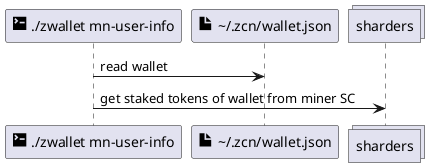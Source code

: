@startuml
participant "<size:20><&terminal></size> ./zwallet mn-user-info" as cli
participant "<size:20><&file></size> \~/.zcn/wallet.json" as wallet
collections sharders

cli -> wallet: read wallet
cli -> sharders: get staked tokens of wallet from miner SC

@enduml